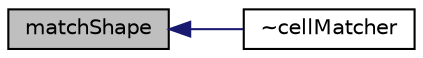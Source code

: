 digraph "matchShape"
{
  bgcolor="transparent";
  edge [fontname="Helvetica",fontsize="10",labelfontname="Helvetica",labelfontsize="10"];
  node [fontname="Helvetica",fontsize="10",shape=record];
  rankdir="LR";
  Node1113 [label="matchShape",height=0.2,width=0.4,color="black", fillcolor="grey75", style="filled", fontcolor="black"];
  Node1113 -> Node1114 [dir="back",color="midnightblue",fontsize="10",style="solid",fontname="Helvetica"];
  Node1114 [label="~cellMatcher",height=0.2,width=0.4,color="black",URL="$a28317.html#a8044cd6c0bf054837c0d93645974858b",tooltip="Destructor. "];
}
